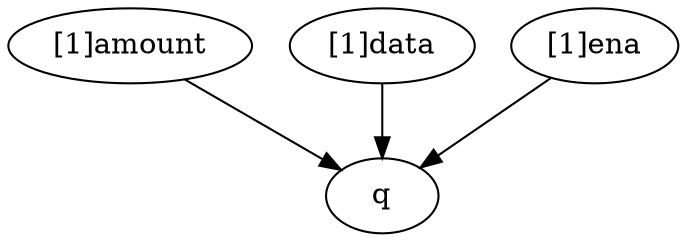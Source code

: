 strict digraph "" {
	q	[complexity=0,
		importance=0.454545232098,
		rank=0.0];
	"[1]amount"	[complexity=8,
		importance=1.99999918436,
		rank=0.249999898045];
	"[1]amount" -> q;
	"[1]data"	[complexity=4,
		importance=1.09090872016,
		rank=0.272727180041];
	"[1]data" -> q;
	"[1]ena"	[complexity=8,
		importance=1.99999918436,
		rank=0.249999898045];
	"[1]ena" -> q;
}
